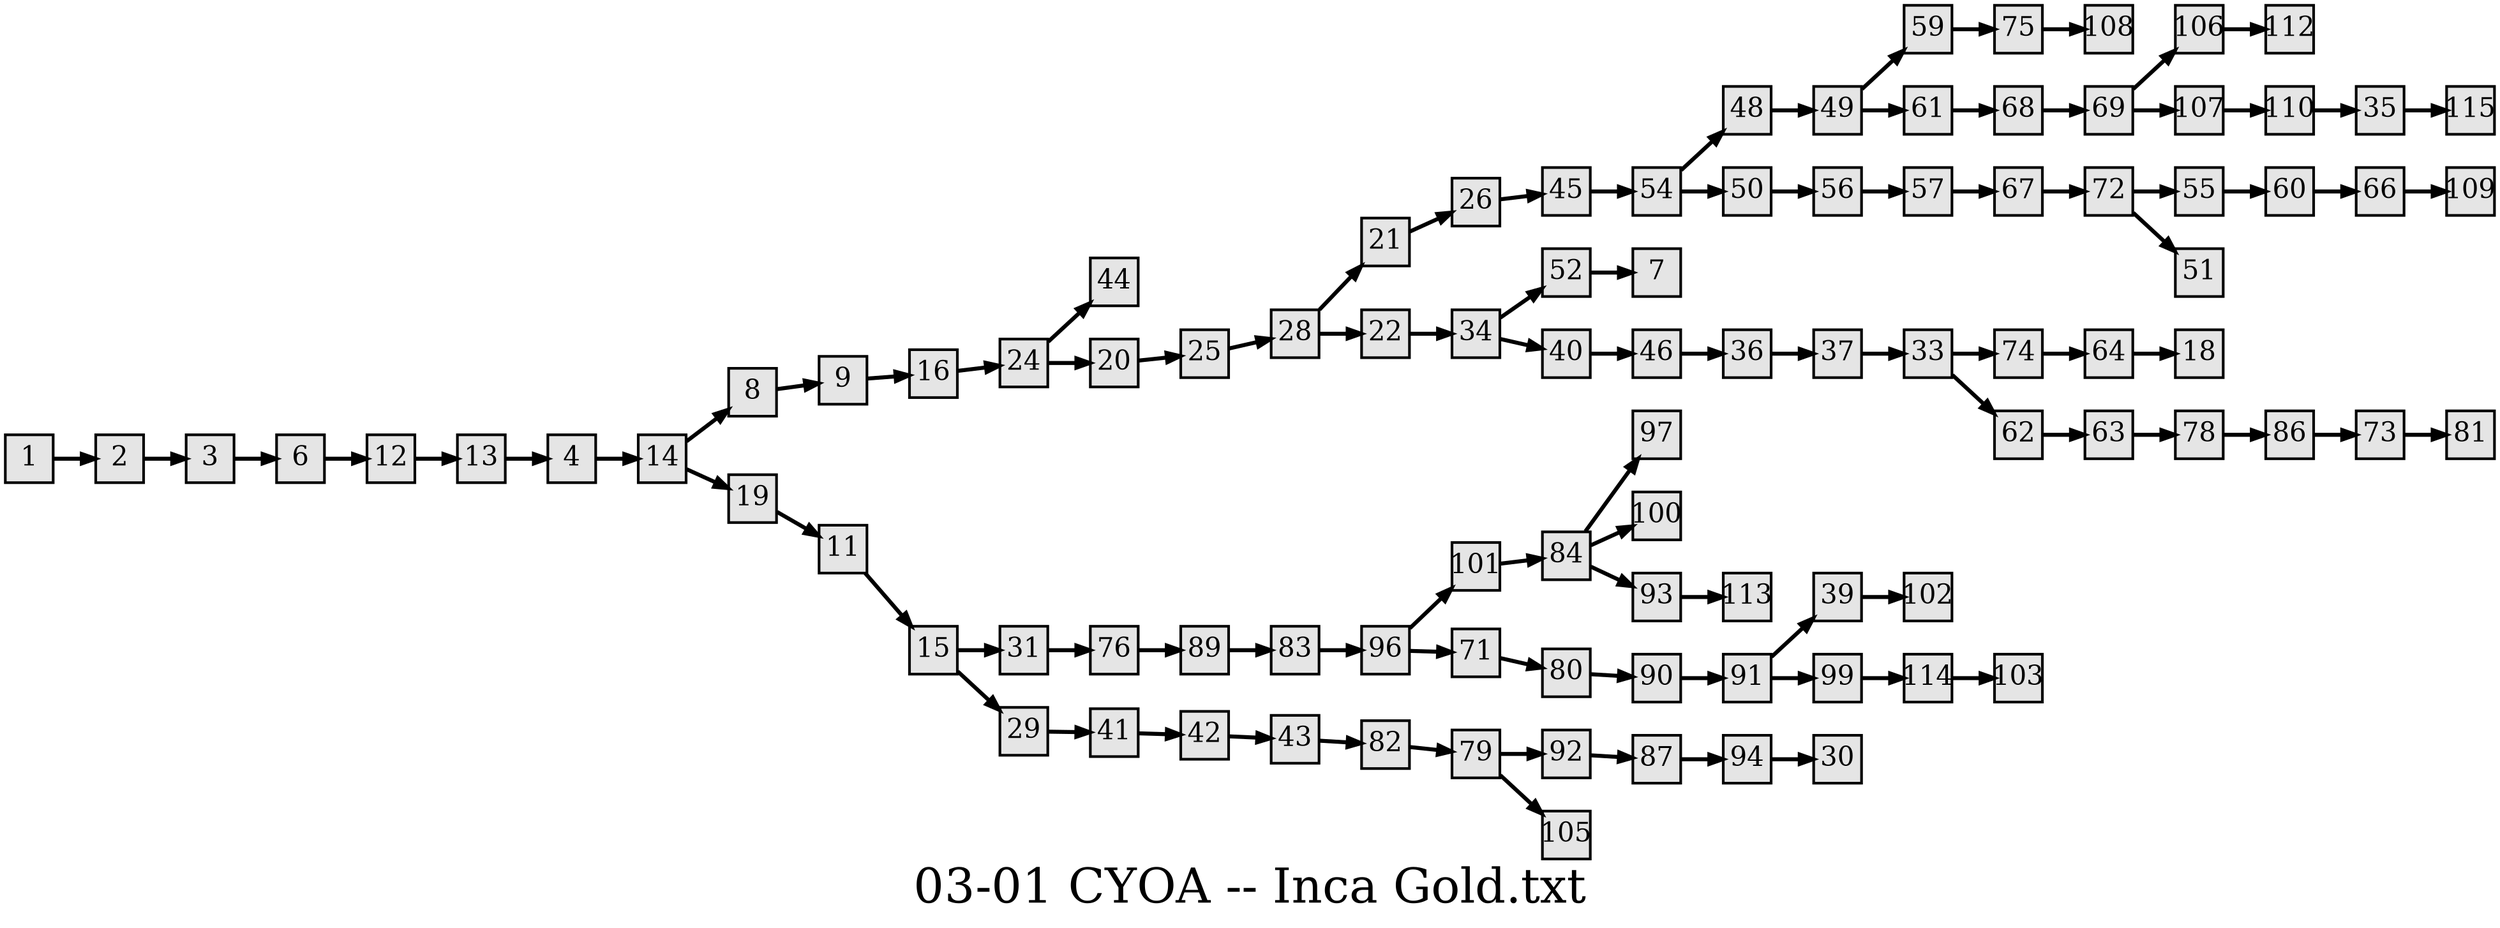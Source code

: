 digraph g{
  graph [ label="03-01 CYOA -- Inca Gold.txt" rankdir=LR, ordering=out, fontsize=36, nodesep="0.35", ranksep="0.45"];
  node  [shape=rect, penwidth=2, fontsize=20, style=filled, fillcolor=grey90, margin="0,0", labelfloat=true, regular=true, fixedsize=true];
  edge  [labelfloat=true, penwidth=3, fontsize=12];

  1 -> 2;
  2 -> 3;
  3 -> 6;
  4 -> 14;
  6 -> 12;
  8 -> 9;
  9 -> 16;
  11 -> 15;
  12 -> 13;
  13 -> 4;
  14 -> 8;
  14 -> 19;
  15 -> 31;
  15 -> 29;
  16 -> 24;
  19 -> 11;
  20 -> 25;
  21 -> 26;
  22 -> 34;
  24 -> 44;
  24 -> 20;
  25 -> 28;
  26 -> 45;
  28 -> 21;
  28 -> 22;
  29 -> 41;
  31 -> 76;
  33 -> 74;
  33 -> 62;
  34 -> 52;
  34 -> 40;
  35 -> 115;
  36 -> 37;
  37 -> 33;
  39 -> 102;
  40 -> 46;
  41 -> 42;
  42 -> 43;
  43 -> 82;
  45 -> 54;
  46 -> 36;
  48 -> 49;
  49 -> 59;
  49 -> 61;
  50 -> 56;
  52 -> 7;
  54 -> 48;
  54 -> 50;
  55 -> 60;
  56 -> 57;
  57 -> 67;
  59 -> 75;
  60 -> 66;
  61 -> 68;
  62 -> 63;
  63 -> 78;
  64 -> 18;
  66 -> 109;
  67 -> 72;
  68 -> 69;
  69 -> 106;
  69 -> 107;
  71 -> 80;
  72 -> 55;
  72 -> 51;
  73 -> 81;
  74 -> 64;
  75 -> 108;
  76 -> 89;
  78 -> 86;
  79 -> 92;
  79 -> 105;
  80 -> 90;
  82 -> 79;
  83 -> 96;
  84 -> 97;
  84 -> 100;
  84 -> 93;
  86 -> 73;
  87 -> 94;
  89 -> 83;
  90 -> 91;
  91 -> 39;
  91 -> 99;
  92 -> 87;
  93 -> 113;
  94 -> 30;
  96 -> 101;
  96 -> 71;
  99 -> 114;
  101 -> 84;
  106 -> 112;
  107 -> 110;
  110 -> 35;
  114 -> 103;

}

